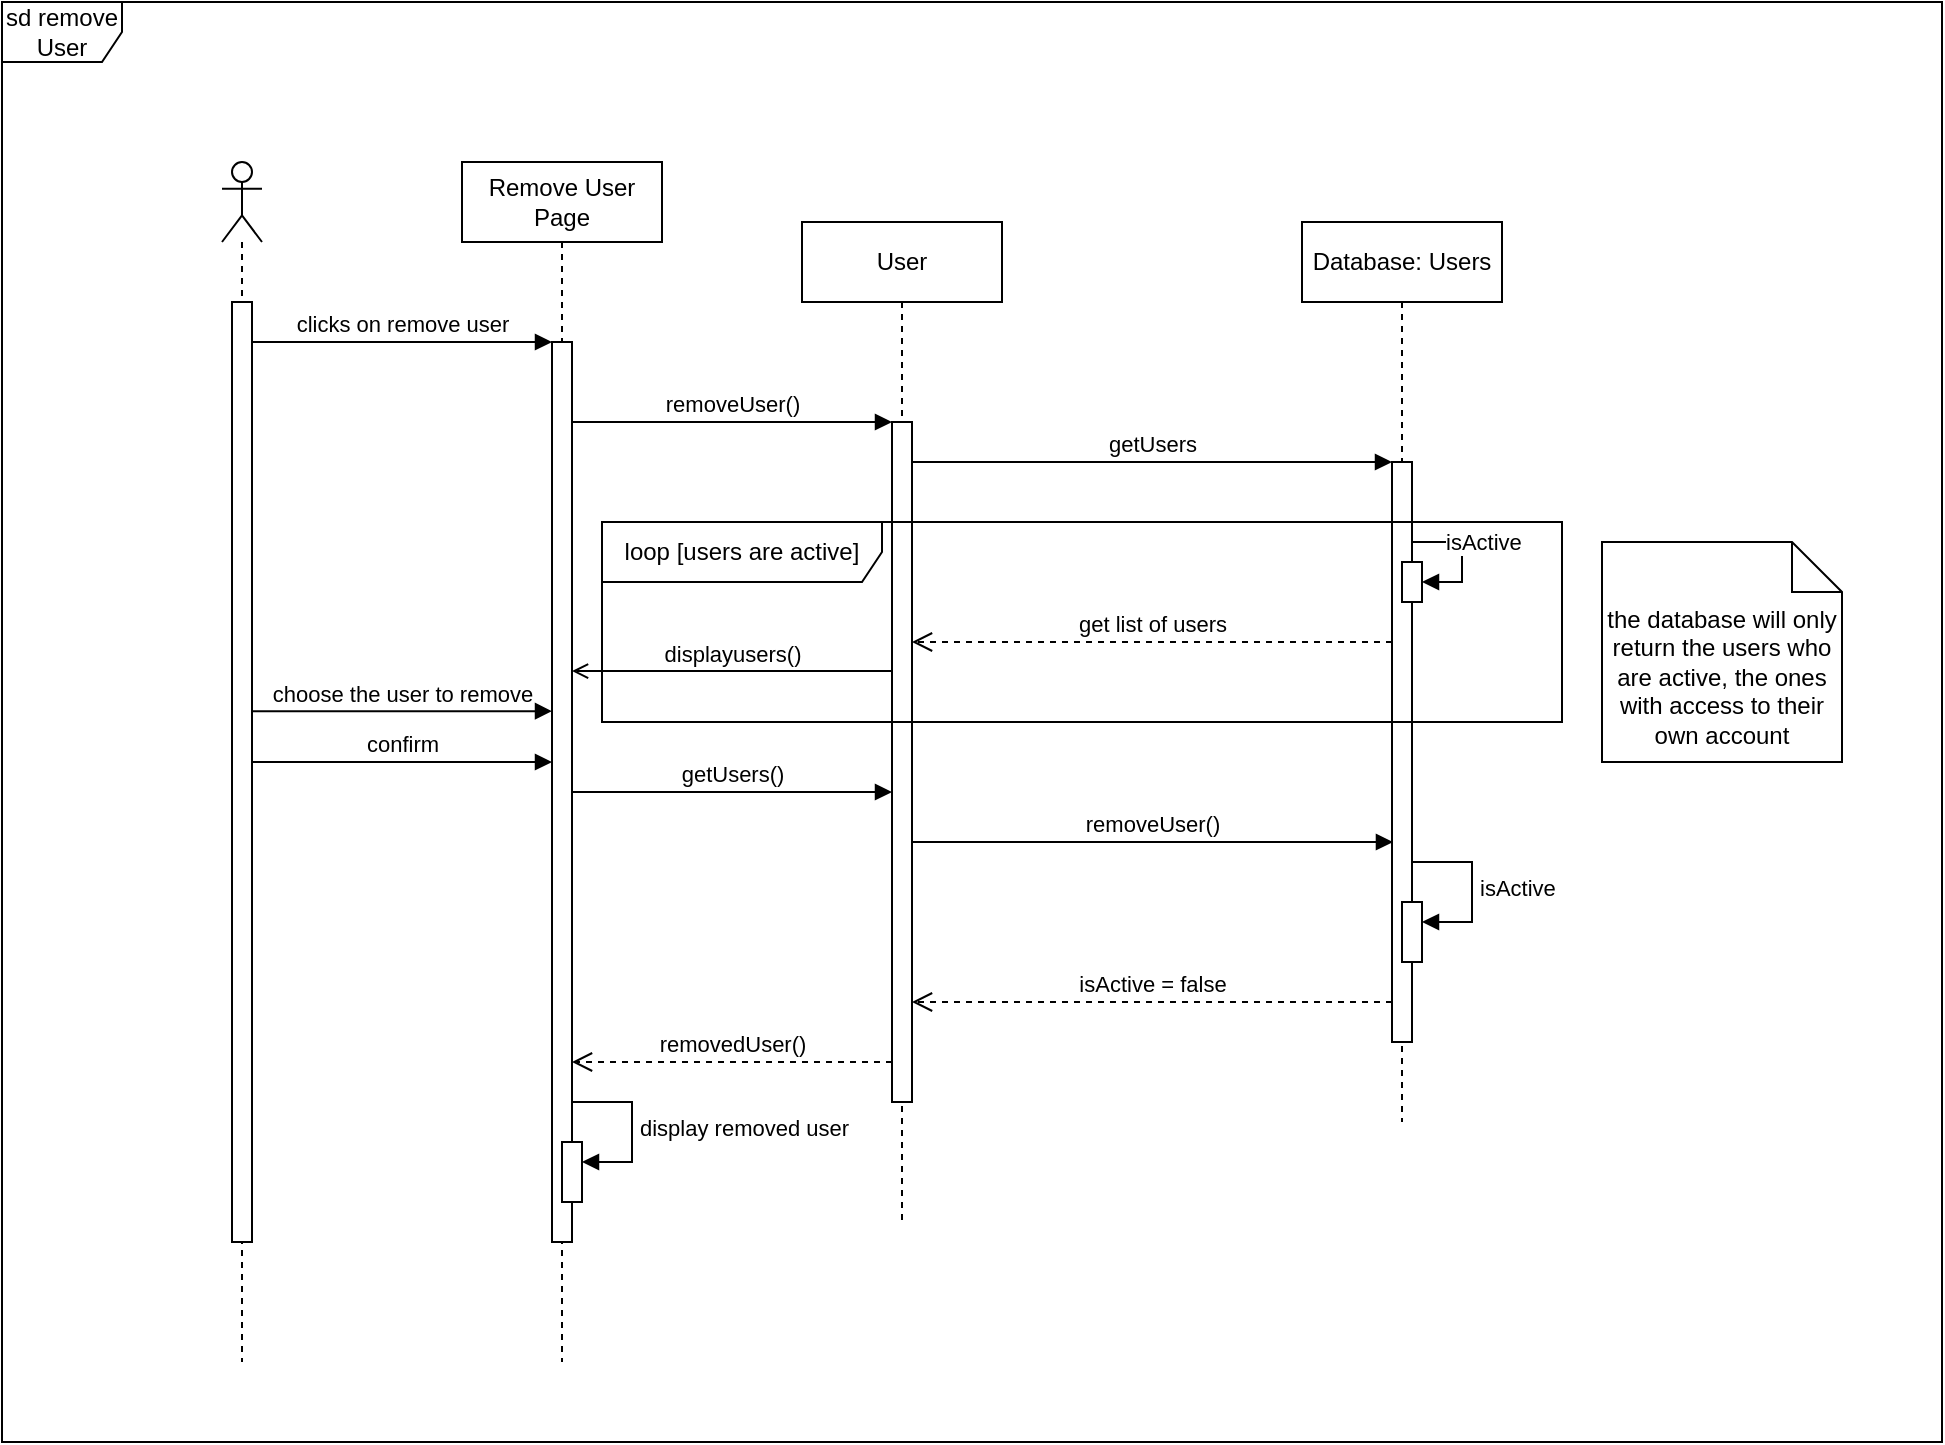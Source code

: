 <mxfile version="26.2.14">
  <diagram name="Page-1" id="2YBvvXClWsGukQMizWep">
    <mxGraphModel dx="2357" dy="1720" grid="1" gridSize="10" guides="1" tooltips="1" connect="1" arrows="1" fold="1" page="1" pageScale="1" pageWidth="850" pageHeight="1100" math="0" shadow="0">
      <root>
        <mxCell id="0" />
        <mxCell id="1" parent="0" />
        <mxCell id="_vsorSXPfYMwFCy2guYe-1" value="" style="shape=umlLifeline;perimeter=lifelinePerimeter;whiteSpace=wrap;html=1;container=1;dropTarget=0;collapsible=0;recursiveResize=0;outlineConnect=0;portConstraint=eastwest;newEdgeStyle={&quot;curved&quot;:0,&quot;rounded&quot;:0};participant=umlActor;" vertex="1" parent="1">
          <mxGeometry x="-70" y="10" width="20" height="600" as="geometry" />
        </mxCell>
        <mxCell id="_vsorSXPfYMwFCy2guYe-2" value="" style="html=1;points=[[0,0,0,0,5],[0,1,0,0,-5],[1,0,0,0,5],[1,1,0,0,-5]];perimeter=orthogonalPerimeter;outlineConnect=0;targetShapes=umlLifeline;portConstraint=eastwest;newEdgeStyle={&quot;curved&quot;:0,&quot;rounded&quot;:0};" vertex="1" parent="_vsorSXPfYMwFCy2guYe-1">
          <mxGeometry x="5" y="70" width="10" height="470" as="geometry" />
        </mxCell>
        <mxCell id="_vsorSXPfYMwFCy2guYe-3" value="Remove User Page" style="shape=umlLifeline;perimeter=lifelinePerimeter;whiteSpace=wrap;html=1;container=1;dropTarget=0;collapsible=0;recursiveResize=0;outlineConnect=0;portConstraint=eastwest;newEdgeStyle={&quot;curved&quot;:0,&quot;rounded&quot;:0};" vertex="1" parent="1">
          <mxGeometry x="50" y="10" width="100" height="600" as="geometry" />
        </mxCell>
        <mxCell id="_vsorSXPfYMwFCy2guYe-4" value="" style="html=1;points=[[0,0,0,0,5],[0,1,0,0,-5],[1,0,0,0,5],[1,1,0,0,-5]];perimeter=orthogonalPerimeter;outlineConnect=0;targetShapes=umlLifeline;portConstraint=eastwest;newEdgeStyle={&quot;curved&quot;:0,&quot;rounded&quot;:0};" vertex="1" parent="_vsorSXPfYMwFCy2guYe-3">
          <mxGeometry x="45" y="90" width="10" height="450" as="geometry" />
        </mxCell>
        <mxCell id="_vsorSXPfYMwFCy2guYe-5" value="User" style="shape=umlLifeline;perimeter=lifelinePerimeter;whiteSpace=wrap;html=1;container=1;dropTarget=0;collapsible=0;recursiveResize=0;outlineConnect=0;portConstraint=eastwest;newEdgeStyle={&quot;curved&quot;:0,&quot;rounded&quot;:0};" vertex="1" parent="1">
          <mxGeometry x="220" y="40" width="100" height="500" as="geometry" />
        </mxCell>
        <mxCell id="_vsorSXPfYMwFCy2guYe-6" value="" style="html=1;points=[[0,0,0,0,5],[0,1,0,0,-5],[1,0,0,0,5],[1,1,0,0,-5]];perimeter=orthogonalPerimeter;outlineConnect=0;targetShapes=umlLifeline;portConstraint=eastwest;newEdgeStyle={&quot;curved&quot;:0,&quot;rounded&quot;:0};" vertex="1" parent="_vsorSXPfYMwFCy2guYe-5">
          <mxGeometry x="45" y="100" width="10" height="340" as="geometry" />
        </mxCell>
        <mxCell id="_vsorSXPfYMwFCy2guYe-7" value="Database: Users" style="shape=umlLifeline;perimeter=lifelinePerimeter;whiteSpace=wrap;html=1;container=1;dropTarget=0;collapsible=0;recursiveResize=0;outlineConnect=0;portConstraint=eastwest;newEdgeStyle={&quot;curved&quot;:0,&quot;rounded&quot;:0};" vertex="1" parent="1">
          <mxGeometry x="470" y="40" width="100" height="450" as="geometry" />
        </mxCell>
        <mxCell id="_vsorSXPfYMwFCy2guYe-9" value="" style="html=1;points=[[0,0,0,0,5],[0,1,0,0,-5],[1,0,0,0,5],[1,1,0,0,-5]];perimeter=orthogonalPerimeter;outlineConnect=0;targetShapes=umlLifeline;portConstraint=eastwest;newEdgeStyle={&quot;curved&quot;:0,&quot;rounded&quot;:0};" vertex="1" parent="_vsorSXPfYMwFCy2guYe-7">
          <mxGeometry x="45" y="120" width="10" height="290" as="geometry" />
        </mxCell>
        <mxCell id="_vsorSXPfYMwFCy2guYe-13" value="" style="html=1;points=[[0,0,0,0,5],[0,1,0,0,-5],[1,0,0,0,5],[1,1,0,0,-5]];perimeter=orthogonalPerimeter;outlineConnect=0;targetShapes=umlLifeline;portConstraint=eastwest;newEdgeStyle={&quot;curved&quot;:0,&quot;rounded&quot;:0};" vertex="1" parent="_vsorSXPfYMwFCy2guYe-7">
          <mxGeometry x="50" y="170" width="10" height="20" as="geometry" />
        </mxCell>
        <mxCell id="_vsorSXPfYMwFCy2guYe-14" value="isActive" style="html=1;align=left;spacingLeft=2;endArrow=block;rounded=0;edgeStyle=orthogonalEdgeStyle;curved=0;rounded=0;exitX=1;exitY=0;exitDx=0;exitDy=0;exitPerimeter=0;" edge="1" target="_vsorSXPfYMwFCy2guYe-13" parent="_vsorSXPfYMwFCy2guYe-7" source="_vsorSXPfYMwFCy2guYe-9">
          <mxGeometry relative="1" as="geometry">
            <mxPoint x="60" y="140" as="sourcePoint" />
            <Array as="points">
              <mxPoint x="55" y="160" />
              <mxPoint x="80" y="160" />
              <mxPoint x="80" y="180" />
            </Array>
          </mxGeometry>
        </mxCell>
        <mxCell id="_vsorSXPfYMwFCy2guYe-26" value="" style="html=1;points=[[0,0,0,0,5],[0,1,0,0,-5],[1,0,0,0,5],[1,1,0,0,-5]];perimeter=orthogonalPerimeter;outlineConnect=0;targetShapes=umlLifeline;portConstraint=eastwest;newEdgeStyle={&quot;curved&quot;:0,&quot;rounded&quot;:0};" vertex="1" parent="_vsorSXPfYMwFCy2guYe-7">
          <mxGeometry x="50" y="340" width="10" height="30" as="geometry" />
        </mxCell>
        <mxCell id="_vsorSXPfYMwFCy2guYe-27" value="isActive" style="html=1;align=left;spacingLeft=2;endArrow=block;rounded=0;edgeStyle=orthogonalEdgeStyle;curved=0;rounded=0;" edge="1" target="_vsorSXPfYMwFCy2guYe-26" parent="_vsorSXPfYMwFCy2guYe-7">
          <mxGeometry relative="1" as="geometry">
            <mxPoint x="55" y="320" as="sourcePoint" />
            <Array as="points">
              <mxPoint x="85" y="350" />
            </Array>
          </mxGeometry>
        </mxCell>
        <mxCell id="_vsorSXPfYMwFCy2guYe-8" value="clicks on remove user" style="html=1;verticalAlign=bottom;endArrow=block;curved=0;rounded=0;" edge="1" parent="1">
          <mxGeometry width="80" relative="1" as="geometry">
            <mxPoint x="-55" y="100" as="sourcePoint" />
            <mxPoint x="95" y="100" as="targetPoint" />
          </mxGeometry>
        </mxCell>
        <mxCell id="_vsorSXPfYMwFCy2guYe-10" value="getUsers()" style="html=1;verticalAlign=bottom;endArrow=block;curved=0;rounded=0;" edge="1" parent="1" source="_vsorSXPfYMwFCy2guYe-4" target="_vsorSXPfYMwFCy2guYe-6">
          <mxGeometry width="80" relative="1" as="geometry">
            <mxPoint x="110" y="130" as="sourcePoint" />
            <mxPoint x="260" y="130" as="targetPoint" />
          </mxGeometry>
        </mxCell>
        <mxCell id="_vsorSXPfYMwFCy2guYe-11" value="getUsers" style="html=1;verticalAlign=bottom;endArrow=block;curved=0;rounded=0;" edge="1" parent="1">
          <mxGeometry width="80" relative="1" as="geometry">
            <mxPoint x="275" y="160" as="sourcePoint" />
            <mxPoint x="515" y="160" as="targetPoint" />
          </mxGeometry>
        </mxCell>
        <mxCell id="_vsorSXPfYMwFCy2guYe-12" value="get list of users" style="html=1;verticalAlign=bottom;endArrow=open;dashed=1;endSize=8;curved=0;rounded=0;" edge="1" parent="1">
          <mxGeometry relative="1" as="geometry">
            <mxPoint x="515" y="250" as="sourcePoint" />
            <mxPoint x="275" y="250" as="targetPoint" />
          </mxGeometry>
        </mxCell>
        <mxCell id="_vsorSXPfYMwFCy2guYe-17" value="sd remove User" style="shape=umlFrame;whiteSpace=wrap;html=1;pointerEvents=0;" vertex="1" parent="1">
          <mxGeometry x="-180" y="-70" width="970" height="720" as="geometry" />
        </mxCell>
        <mxCell id="_vsorSXPfYMwFCy2guYe-18" value="displayusers()" style="html=1;verticalAlign=bottom;labelBackgroundColor=none;endArrow=open;endFill=0;rounded=0;" edge="1" parent="1">
          <mxGeometry width="160" relative="1" as="geometry">
            <mxPoint x="265" y="264.55" as="sourcePoint" />
            <mxPoint x="105" y="264.55" as="targetPoint" />
          </mxGeometry>
        </mxCell>
        <mxCell id="_vsorSXPfYMwFCy2guYe-19" value="choose the user to remove" style="html=1;verticalAlign=bottom;endArrow=block;curved=0;rounded=0;" edge="1" parent="1" target="_vsorSXPfYMwFCy2guYe-4">
          <mxGeometry width="80" relative="1" as="geometry">
            <mxPoint x="-55" y="284.57" as="sourcePoint" />
            <mxPoint x="93.8" y="284.57" as="targetPoint" />
          </mxGeometry>
        </mxCell>
        <mxCell id="_vsorSXPfYMwFCy2guYe-20" value="confirm" style="html=1;verticalAlign=bottom;endArrow=block;curved=0;rounded=0;" edge="1" parent="1">
          <mxGeometry width="80" relative="1" as="geometry">
            <mxPoint x="-55" y="310" as="sourcePoint" />
            <mxPoint x="95" y="310" as="targetPoint" />
          </mxGeometry>
        </mxCell>
        <mxCell id="_vsorSXPfYMwFCy2guYe-21" value="removeUser()" style="html=1;verticalAlign=bottom;endArrow=block;curved=0;rounded=0;" edge="1" parent="1" source="_vsorSXPfYMwFCy2guYe-4">
          <mxGeometry width="80" relative="1" as="geometry">
            <mxPoint x="100" y="145" as="sourcePoint" />
            <mxPoint x="265" y="140" as="targetPoint" />
          </mxGeometry>
        </mxCell>
        <mxCell id="_vsorSXPfYMwFCy2guYe-22" value="removeUser()" style="html=1;verticalAlign=bottom;endArrow=block;curved=0;rounded=0;entryX=0.048;entryY=0.843;entryDx=0;entryDy=0;entryPerimeter=0;" edge="1" parent="1">
          <mxGeometry width="80" relative="1" as="geometry">
            <mxPoint x="275" y="350.0" as="sourcePoint" />
            <mxPoint x="515.48" y="350.0" as="targetPoint" />
          </mxGeometry>
        </mxCell>
        <mxCell id="_vsorSXPfYMwFCy2guYe-23" value="the database will only return the users who are active, the ones with access to their own account" style="shape=note2;boundedLbl=1;whiteSpace=wrap;html=1;size=25;verticalAlign=top;align=center;" vertex="1" parent="1">
          <mxGeometry x="620" y="200" width="120" height="110" as="geometry" />
        </mxCell>
        <mxCell id="_vsorSXPfYMwFCy2guYe-24" value="loop&lt;span style=&quot;background-color: transparent; color: light-dark(rgb(0, 0, 0), rgb(255, 255, 255));&quot;&gt;&amp;nbsp;[users are active]&lt;/span&gt;" style="shape=umlFrame;whiteSpace=wrap;html=1;pointerEvents=0;width=140;height=30;" vertex="1" parent="1">
          <mxGeometry x="120" y="190" width="480" height="100" as="geometry" />
        </mxCell>
        <mxCell id="_vsorSXPfYMwFCy2guYe-28" value="isActive = false" style="html=1;verticalAlign=bottom;endArrow=open;dashed=1;endSize=8;curved=0;rounded=0;" edge="1" parent="1">
          <mxGeometry relative="1" as="geometry">
            <mxPoint x="515" y="430" as="sourcePoint" />
            <mxPoint x="275" y="430" as="targetPoint" />
          </mxGeometry>
        </mxCell>
        <mxCell id="_vsorSXPfYMwFCy2guYe-29" value="removedUser()" style="html=1;verticalAlign=bottom;endArrow=open;dashed=1;endSize=8;curved=0;rounded=0;" edge="1" parent="1">
          <mxGeometry relative="1" as="geometry">
            <mxPoint x="265" y="460" as="sourcePoint" />
            <mxPoint x="105" y="460" as="targetPoint" />
          </mxGeometry>
        </mxCell>
        <mxCell id="_vsorSXPfYMwFCy2guYe-31" value="" style="html=1;points=[[0,0,0,0,5],[0,1,0,0,-5],[1,0,0,0,5],[1,1,0,0,-5]];perimeter=orthogonalPerimeter;outlineConnect=0;targetShapes=umlLifeline;portConstraint=eastwest;newEdgeStyle={&quot;curved&quot;:0,&quot;rounded&quot;:0};" vertex="1" parent="1">
          <mxGeometry x="100" y="500" width="10" height="30" as="geometry" />
        </mxCell>
        <mxCell id="_vsorSXPfYMwFCy2guYe-32" value="display removed user" style="html=1;align=left;spacingLeft=2;endArrow=block;rounded=0;edgeStyle=orthogonalEdgeStyle;curved=0;rounded=0;" edge="1" target="_vsorSXPfYMwFCy2guYe-31" parent="1">
          <mxGeometry relative="1" as="geometry">
            <mxPoint x="105" y="480" as="sourcePoint" />
            <Array as="points">
              <mxPoint x="135" y="510" />
            </Array>
          </mxGeometry>
        </mxCell>
      </root>
    </mxGraphModel>
  </diagram>
</mxfile>
